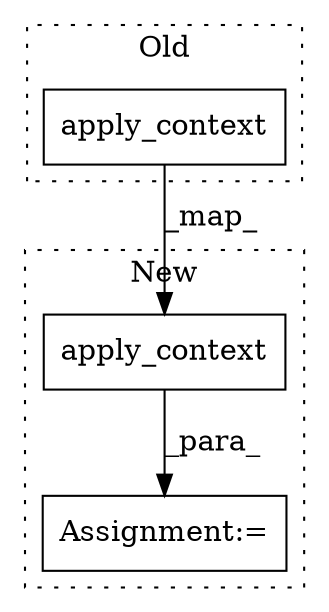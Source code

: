 digraph G {
subgraph cluster0 {
1 [label="apply_context" a="32" s="10034" l="15" shape="box"];
label = "Old";
style="dotted";
}
subgraph cluster1 {
2 [label="apply_context" a="32" s="10325" l="15" shape="box"];
3 [label="Assignment:=" a="7" s="10319" l="1" shape="box"];
label = "New";
style="dotted";
}
1 -> 2 [label="_map_"];
2 -> 3 [label="_para_"];
}